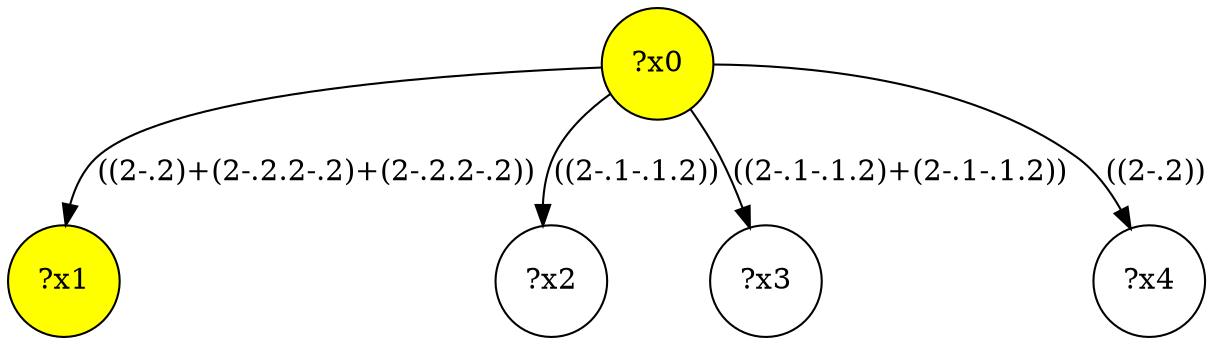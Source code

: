 digraph g {
	x0 [fillcolor="yellow", style="filled," shape=circle, label="?x0"];
	x1 [fillcolor="yellow", style="filled," shape=circle, label="?x1"];
	x0 -> x1 [label="((2-.2)+(2-.2.2-.2)+(2-.2.2-.2))"];
	x2 [shape=circle, label="?x2"];
	x0 -> x2 [label="((2-.1-.1.2))"];
	x3 [shape=circle, label="?x3"];
	x0 -> x3 [label="((2-.1-.1.2)+(2-.1-.1.2))"];
	x4 [shape=circle, label="?x4"];
	x0 -> x4 [label="((2-.2))"];
}
